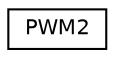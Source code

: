 digraph "Graphical Class Hierarchy"
{
  edge [fontname="Helvetica",fontsize="10",labelfontname="Helvetica",labelfontsize="10"];
  node [fontname="Helvetica",fontsize="10",shape=record];
  rankdir="LR";
  Node1 [label="PWM2",height=0.2,width=0.4,color="black", fillcolor="white", style="filled",URL="$classPWM2.html",tooltip="Run a high speed pulse width modulation (PWM) class that can output up to two channels of duty cycled..."];
}
